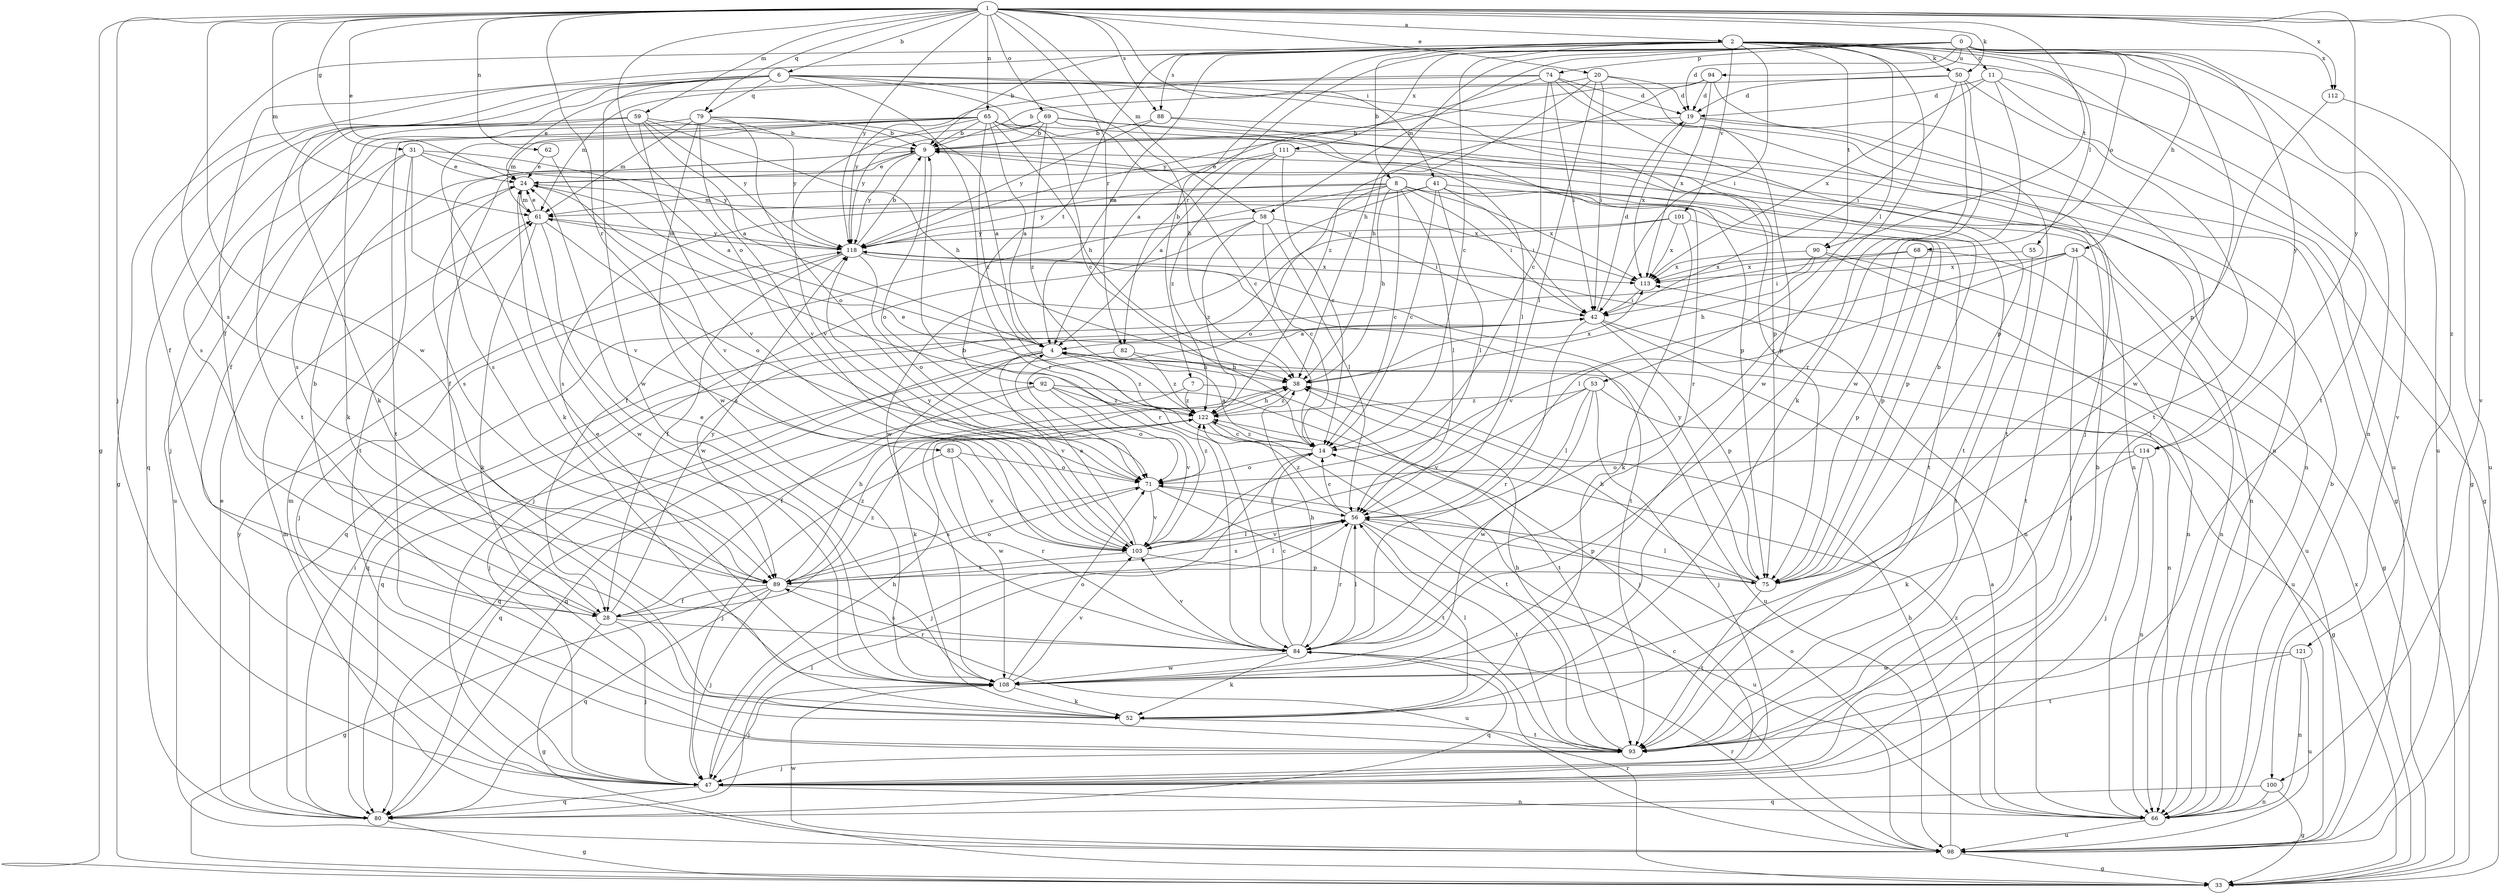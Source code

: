 strict digraph  {
0;
1;
2;
4;
6;
7;
8;
9;
11;
14;
19;
20;
24;
28;
31;
33;
34;
38;
41;
42;
47;
50;
52;
53;
55;
56;
58;
59;
61;
62;
65;
66;
68;
69;
71;
74;
75;
79;
80;
82;
83;
84;
88;
89;
90;
92;
93;
94;
98;
100;
101;
103;
108;
111;
112;
113;
114;
118;
121;
122;
0 -> 11  [label=c];
0 -> 19  [label=d];
0 -> 28  [label=f];
0 -> 34  [label=h];
0 -> 38  [label=h];
0 -> 58  [label=m];
0 -> 68  [label=o];
0 -> 74  [label=p];
0 -> 75  [label=p];
0 -> 82  [label=r];
0 -> 94  [label=u];
0 -> 98  [label=u];
0 -> 111  [label=x];
0 -> 112  [label=x];
0 -> 114  [label=y];
1 -> 2  [label=a];
1 -> 6  [label=b];
1 -> 20  [label=e];
1 -> 24  [label=e];
1 -> 31  [label=g];
1 -> 33  [label=g];
1 -> 41  [label=i];
1 -> 47  [label=j];
1 -> 50  [label=k];
1 -> 58  [label=m];
1 -> 59  [label=m];
1 -> 61  [label=m];
1 -> 62  [label=n];
1 -> 65  [label=n];
1 -> 69  [label=o];
1 -> 71  [label=o];
1 -> 79  [label=q];
1 -> 82  [label=r];
1 -> 83  [label=r];
1 -> 88  [label=s];
1 -> 90  [label=t];
1 -> 100  [label=v];
1 -> 108  [label=w];
1 -> 112  [label=x];
1 -> 114  [label=y];
1 -> 118  [label=y];
1 -> 121  [label=z];
2 -> 4  [label=a];
2 -> 7  [label=b];
2 -> 8  [label=b];
2 -> 9  [label=b];
2 -> 14  [label=c];
2 -> 42  [label=i];
2 -> 50  [label=k];
2 -> 53  [label=l];
2 -> 55  [label=l];
2 -> 66  [label=n];
2 -> 84  [label=r];
2 -> 88  [label=s];
2 -> 89  [label=s];
2 -> 90  [label=t];
2 -> 92  [label=t];
2 -> 93  [label=t];
2 -> 100  [label=v];
2 -> 101  [label=v];
4 -> 38  [label=h];
4 -> 47  [label=j];
4 -> 52  [label=k];
4 -> 98  [label=u];
4 -> 103  [label=v];
4 -> 122  [label=z];
6 -> 14  [label=c];
6 -> 28  [label=f];
6 -> 33  [label=g];
6 -> 38  [label=h];
6 -> 52  [label=k];
6 -> 66  [label=n];
6 -> 75  [label=p];
6 -> 79  [label=q];
6 -> 84  [label=r];
6 -> 93  [label=t];
6 -> 108  [label=w];
7 -> 80  [label=q];
7 -> 93  [label=t];
7 -> 122  [label=z];
8 -> 14  [label=c];
8 -> 28  [label=f];
8 -> 38  [label=h];
8 -> 42  [label=i];
8 -> 56  [label=l];
8 -> 61  [label=m];
8 -> 71  [label=o];
8 -> 75  [label=p];
8 -> 113  [label=x];
8 -> 118  [label=y];
9 -> 24  [label=e];
9 -> 28  [label=f];
9 -> 71  [label=o];
9 -> 89  [label=s];
9 -> 118  [label=y];
11 -> 19  [label=d];
11 -> 33  [label=g];
11 -> 98  [label=u];
11 -> 108  [label=w];
11 -> 113  [label=x];
14 -> 4  [label=a];
14 -> 24  [label=e];
14 -> 47  [label=j];
14 -> 71  [label=o];
14 -> 122  [label=z];
19 -> 9  [label=b];
19 -> 33  [label=g];
19 -> 93  [label=t];
19 -> 113  [label=x];
20 -> 19  [label=d];
20 -> 38  [label=h];
20 -> 42  [label=i];
20 -> 56  [label=l];
20 -> 61  [label=m];
20 -> 108  [label=w];
24 -> 61  [label=m];
24 -> 84  [label=r];
24 -> 89  [label=s];
24 -> 108  [label=w];
24 -> 113  [label=x];
28 -> 9  [label=b];
28 -> 33  [label=g];
28 -> 47  [label=j];
28 -> 84  [label=r];
28 -> 118  [label=y];
28 -> 122  [label=z];
31 -> 4  [label=a];
31 -> 24  [label=e];
31 -> 89  [label=s];
31 -> 93  [label=t];
31 -> 98  [label=u];
31 -> 103  [label=v];
31 -> 118  [label=y];
33 -> 84  [label=r];
33 -> 113  [label=x];
34 -> 47  [label=j];
34 -> 56  [label=l];
34 -> 66  [label=n];
34 -> 93  [label=t];
34 -> 103  [label=v];
34 -> 113  [label=x];
38 -> 113  [label=x];
38 -> 122  [label=z];
41 -> 14  [label=c];
41 -> 42  [label=i];
41 -> 56  [label=l];
41 -> 61  [label=m];
41 -> 66  [label=n];
41 -> 89  [label=s];
41 -> 93  [label=t];
41 -> 108  [label=w];
42 -> 4  [label=a];
42 -> 19  [label=d];
42 -> 66  [label=n];
42 -> 75  [label=p];
42 -> 80  [label=q];
42 -> 84  [label=r];
42 -> 98  [label=u];
47 -> 9  [label=b];
47 -> 38  [label=h];
47 -> 61  [label=m];
47 -> 66  [label=n];
47 -> 80  [label=q];
50 -> 9  [label=b];
50 -> 19  [label=d];
50 -> 42  [label=i];
50 -> 52  [label=k];
50 -> 84  [label=r];
50 -> 93  [label=t];
52 -> 56  [label=l];
52 -> 93  [label=t];
53 -> 33  [label=g];
53 -> 47  [label=j];
53 -> 56  [label=l];
53 -> 103  [label=v];
53 -> 108  [label=w];
53 -> 122  [label=z];
55 -> 93  [label=t];
55 -> 113  [label=x];
56 -> 14  [label=c];
56 -> 75  [label=p];
56 -> 84  [label=r];
56 -> 89  [label=s];
56 -> 93  [label=t];
56 -> 98  [label=u];
56 -> 103  [label=v];
56 -> 122  [label=z];
58 -> 14  [label=c];
58 -> 42  [label=i];
58 -> 47  [label=j];
58 -> 56  [label=l];
58 -> 118  [label=y];
58 -> 122  [label=z];
59 -> 4  [label=a];
59 -> 9  [label=b];
59 -> 38  [label=h];
59 -> 80  [label=q];
59 -> 89  [label=s];
59 -> 103  [label=v];
59 -> 118  [label=y];
61 -> 24  [label=e];
61 -> 52  [label=k];
61 -> 71  [label=o];
61 -> 108  [label=w];
61 -> 118  [label=y];
62 -> 24  [label=e];
62 -> 103  [label=v];
65 -> 4  [label=a];
65 -> 9  [label=b];
65 -> 28  [label=f];
65 -> 38  [label=h];
65 -> 47  [label=j];
65 -> 56  [label=l];
65 -> 61  [label=m];
65 -> 66  [label=n];
65 -> 75  [label=p];
65 -> 93  [label=t];
65 -> 103  [label=v];
65 -> 122  [label=z];
66 -> 4  [label=a];
66 -> 9  [label=b];
66 -> 71  [label=o];
66 -> 98  [label=u];
66 -> 122  [label=z];
68 -> 66  [label=n];
68 -> 75  [label=p];
68 -> 80  [label=q];
68 -> 113  [label=x];
69 -> 9  [label=b];
69 -> 14  [label=c];
69 -> 52  [label=k];
69 -> 66  [label=n];
69 -> 75  [label=p];
69 -> 118  [label=y];
69 -> 122  [label=z];
71 -> 56  [label=l];
71 -> 89  [label=s];
71 -> 93  [label=t];
71 -> 103  [label=v];
71 -> 122  [label=z];
74 -> 4  [label=a];
74 -> 14  [label=c];
74 -> 19  [label=d];
74 -> 24  [label=e];
74 -> 42  [label=i];
74 -> 47  [label=j];
74 -> 75  [label=p];
74 -> 118  [label=y];
75 -> 9  [label=b];
75 -> 38  [label=h];
75 -> 56  [label=l];
75 -> 93  [label=t];
75 -> 118  [label=y];
79 -> 4  [label=a];
79 -> 9  [label=b];
79 -> 52  [label=k];
79 -> 61  [label=m];
79 -> 71  [label=o];
79 -> 103  [label=v];
79 -> 108  [label=w];
79 -> 118  [label=y];
80 -> 24  [label=e];
80 -> 33  [label=g];
80 -> 42  [label=i];
80 -> 56  [label=l];
80 -> 118  [label=y];
82 -> 38  [label=h];
82 -> 80  [label=q];
82 -> 122  [label=z];
83 -> 47  [label=j];
83 -> 71  [label=o];
83 -> 84  [label=r];
83 -> 103  [label=v];
84 -> 14  [label=c];
84 -> 24  [label=e];
84 -> 38  [label=h];
84 -> 52  [label=k];
84 -> 56  [label=l];
84 -> 80  [label=q];
84 -> 89  [label=s];
84 -> 103  [label=v];
84 -> 108  [label=w];
88 -> 9  [label=b];
88 -> 33  [label=g];
88 -> 84  [label=r];
88 -> 118  [label=y];
89 -> 28  [label=f];
89 -> 33  [label=g];
89 -> 38  [label=h];
89 -> 47  [label=j];
89 -> 56  [label=l];
89 -> 71  [label=o];
89 -> 80  [label=q];
89 -> 98  [label=u];
89 -> 122  [label=z];
90 -> 33  [label=g];
90 -> 38  [label=h];
90 -> 42  [label=i];
90 -> 98  [label=u];
90 -> 113  [label=x];
92 -> 28  [label=f];
92 -> 47  [label=j];
92 -> 71  [label=o];
92 -> 80  [label=q];
92 -> 103  [label=v];
92 -> 122  [label=z];
93 -> 38  [label=h];
93 -> 47  [label=j];
94 -> 19  [label=d];
94 -> 47  [label=j];
94 -> 113  [label=x];
94 -> 118  [label=y];
94 -> 122  [label=z];
98 -> 14  [label=c];
98 -> 33  [label=g];
98 -> 38  [label=h];
98 -> 61  [label=m];
98 -> 84  [label=r];
98 -> 108  [label=w];
100 -> 33  [label=g];
100 -> 66  [label=n];
100 -> 80  [label=q];
101 -> 52  [label=k];
101 -> 75  [label=p];
101 -> 89  [label=s];
101 -> 113  [label=x];
101 -> 118  [label=y];
103 -> 4  [label=a];
103 -> 9  [label=b];
103 -> 56  [label=l];
103 -> 75  [label=p];
103 -> 89  [label=s];
103 -> 118  [label=y];
108 -> 24  [label=e];
108 -> 47  [label=j];
108 -> 52  [label=k];
108 -> 71  [label=o];
108 -> 103  [label=v];
111 -> 4  [label=a];
111 -> 14  [label=c];
111 -> 24  [label=e];
111 -> 93  [label=t];
111 -> 122  [label=z];
112 -> 98  [label=u];
112 -> 108  [label=w];
113 -> 42  [label=i];
114 -> 47  [label=j];
114 -> 52  [label=k];
114 -> 66  [label=n];
114 -> 71  [label=o];
118 -> 9  [label=b];
118 -> 28  [label=f];
118 -> 47  [label=j];
118 -> 61  [label=m];
118 -> 66  [label=n];
118 -> 71  [label=o];
118 -> 93  [label=t];
118 -> 113  [label=x];
121 -> 66  [label=n];
121 -> 93  [label=t];
121 -> 98  [label=u];
121 -> 108  [label=w];
122 -> 14  [label=c];
122 -> 38  [label=h];
122 -> 80  [label=q];
122 -> 93  [label=t];
122 -> 108  [label=w];
}
